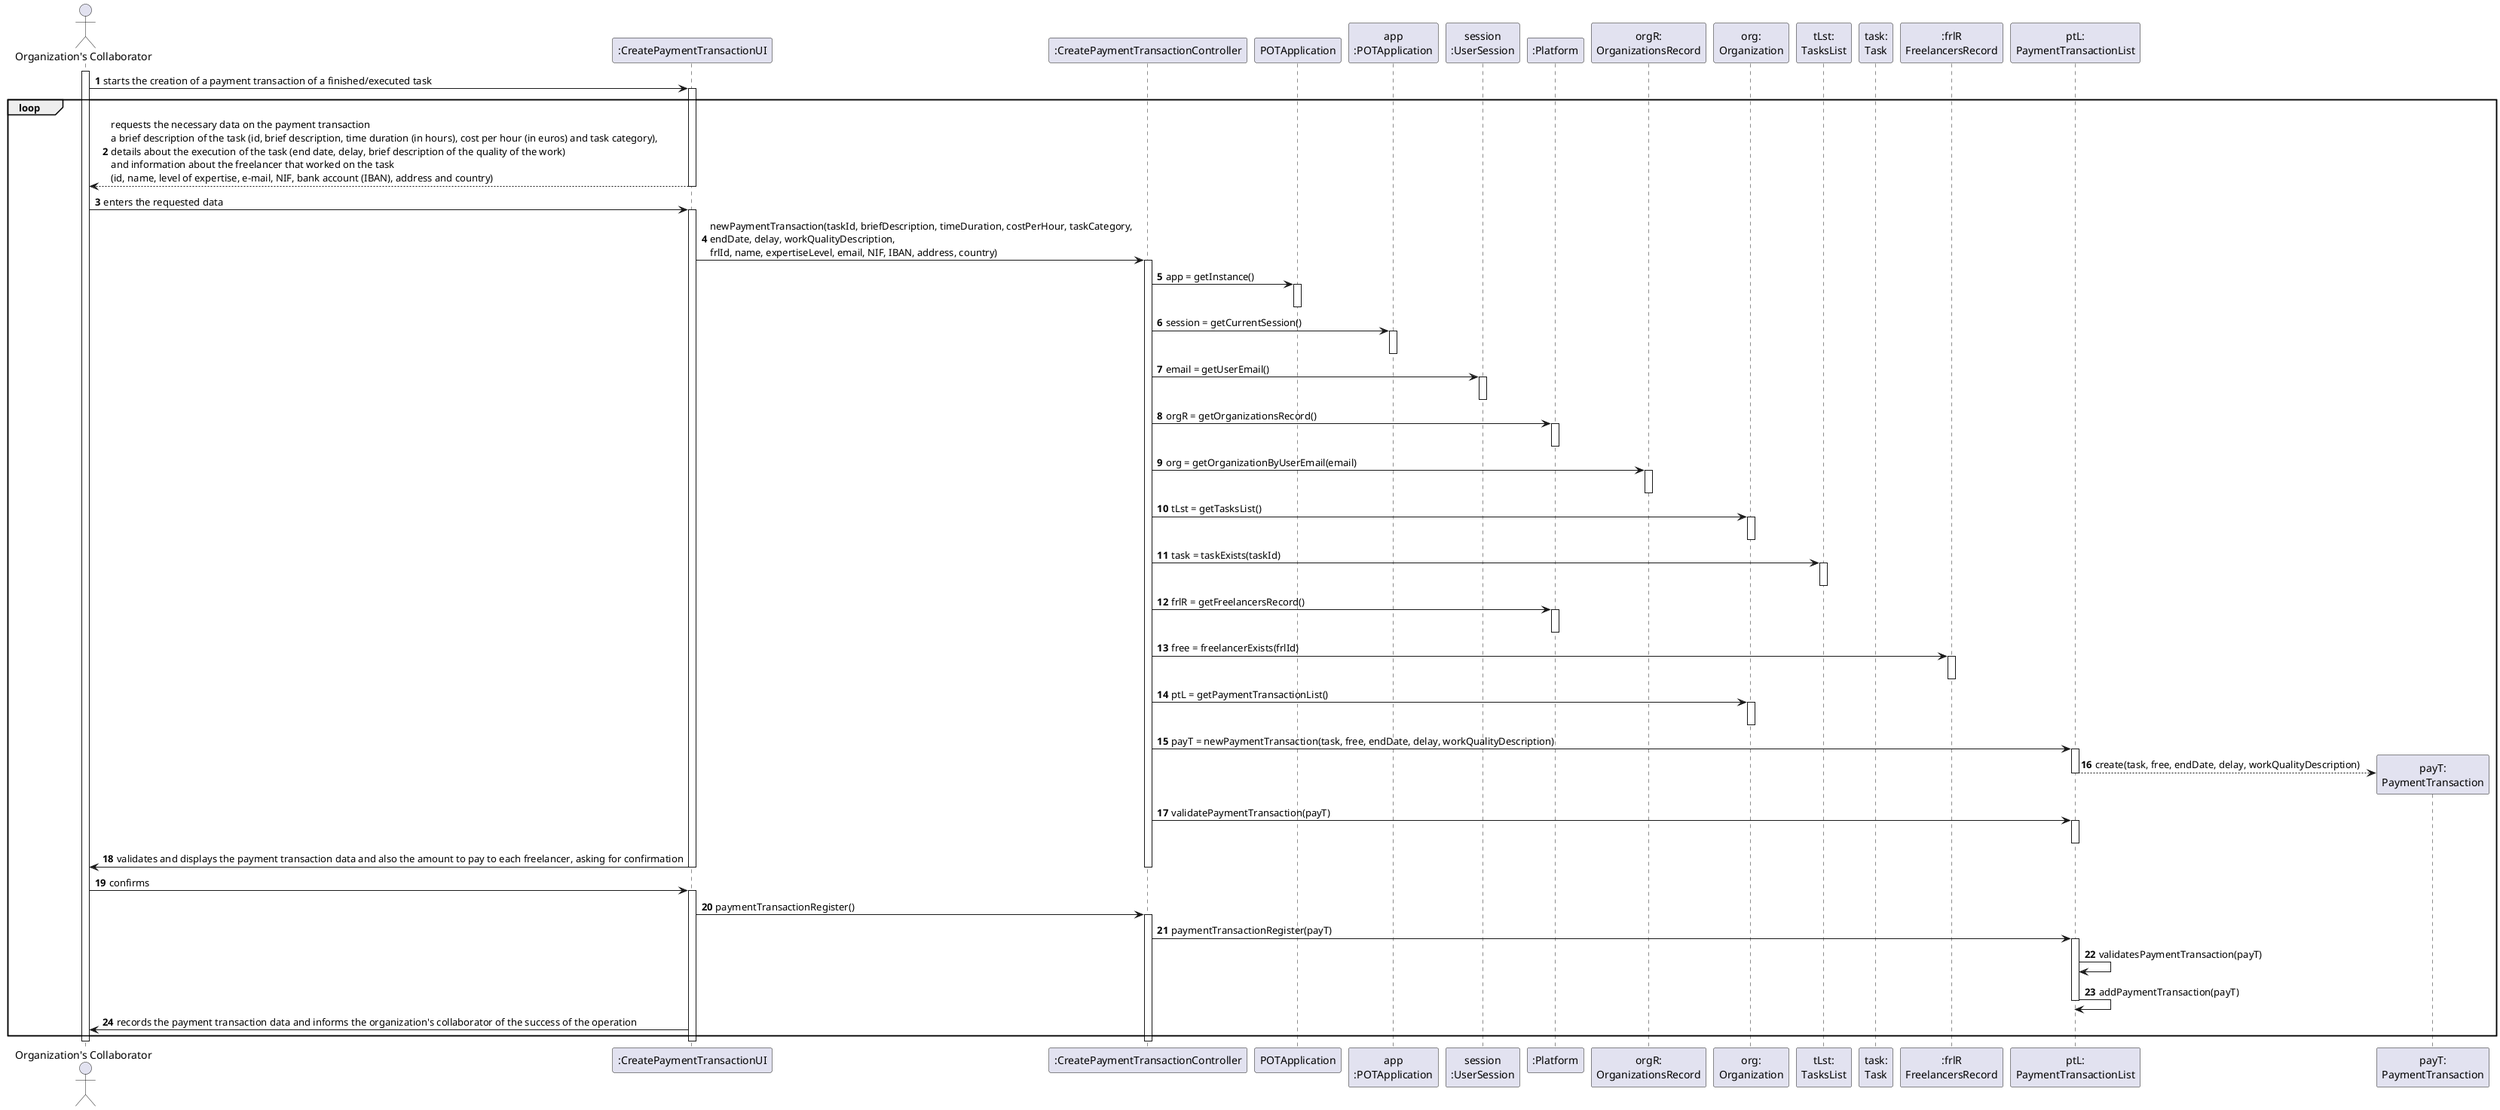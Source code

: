 @startuml
autonumber

actor "Organization's Collaborator" as CO
participant ":CreatePaymentTransactionUI" as UI
participant ":CreatePaymentTransactionController" as CTRL
participant "POTApplication" as _APP
participant "app\n:POTApplication" as APP
participant "session\n:UserSession" as SESSAO
participant ":Platform" as PLAT
participant "orgR:\nOrganizationsRecord" as ORGR
participant "org:\nOrganization" as ORG
participant "tLst:\nTasksList" as TL
participant "task:\nTask" as TA
participant ":frlR\nFreelancersRecord" as FR
participant "ptL:\nPaymentTransactionList" as ptL
participant "payT:\nPaymentTransaction" as PA

activate CO
CO -> UI : starts the creation of a payment transaction of a finished/executed task
activate UI
loop
UI --> CO : requests the necessary data on the payment transaction\na brief description of the task (id, brief description, time duration (in hours), cost per hour (in euros) and task category), \ndetails about the execution of the task (end date, delay, brief description of the quality of the work)\nand information about the freelancer that worked on the task \n(id, name, level of expertise, e-mail, NIF, bank account (IBAN), address and country)
deactivate UI

CO -> UI : enters the requested data
activate UI

UI -> CTRL : newPaymentTransaction(taskId, briefDescription, timeDuration, costPerHour, taskCategory, \nendDate, delay, workQualityDescription, \nfrlId, name, expertiseLevel, email, NIF, IBAN, address, country)
activate CTRL

CTRL -> _APP: app = getInstance()
activate _APP
deactivate _APP

CTRL -> APP: session = getCurrentSession()
activate APP
deactivate APP

CTRL -> SESSAO: email = getUserEmail()
activate SESSAO
deactivate SESSAO

CTRL -> PLAT: orgR = getOrganizationsRecord()
activate PLAT
deactivate PLAT

CTRL -> ORGR: org = getOrganizationByUserEmail(email)
activate ORGR
deactivate ORGR

CTRL -> ORG: tLst = getTasksList()
activate ORG
deactivate ORG

CTRL -> TL: task = taskExists(taskId)
activate TL
deactivate TL

CTRL -> PLAT: frlR = getFreelancersRecord()
activate PLAT
deactivate PLAT

CTRL -> FR: free = freelancerExists(frlId)
activate FR
deactivate FR

CTRL -> ORG: ptL = getPaymentTransactionList()
activate ORG
deactivate ORG

CTRL -> ptL : payT = newPaymentTransaction(task, free, endDate, delay, workQualityDescription)
activate ptL
ptL --> PA**: create(task, free, endDate, delay, workQualityDescription)
deactivate ptL

CTRL -> ptL : validatePaymentTransaction(payT)
activate ptL
deactivate ptL

UI -> CO : validates and displays the payment transaction data and also the amount to pay to each freelancer, asking for confirmation
deactivate PA
deactivate CTRL
deactivate UI

CO -> UI : confirms
activate UI

UI -> CTRL : paymentTransactionRegister()
activate CTRL

CTRL -> ptL : paymentTransactionRegister(payT)
activate ptL 

ptL -> ptL : validatesPaymentTransaction(payT)
ptL -> ptL : addPaymentTransaction(payT)
deactivate ptL

UI -> CO : records the payment transaction data and informs the organization's collaborator of the success of the operation
end loop
deactivate CTRL
deactivate UI
deactivate CO

@enduml